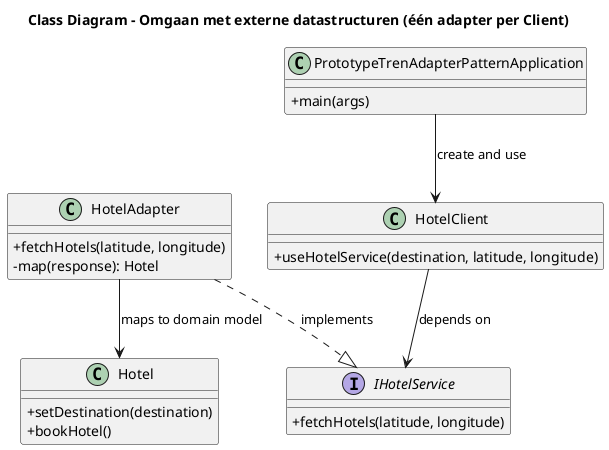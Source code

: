 @startuml
skinparam classAttributeIconSize 0
title Class Diagram – Omgaan met externe datastructuren (één adapter per Client)

class HotelClient {
    +useHotelService(destination, latitude, longitude)
}

class HotelAdapter {
    +fetchHotels(latitude, longitude)
    -map(response): Hotel
}

class Hotel {
    +setDestination(destination)
    +bookHotel()
}

interface IHotelService {
    +fetchHotels(latitude, longitude)
}

class PrototypeTrenAdapterPatternApplication {
    +main(args)
}

' Relaties
PrototypeTrenAdapterPatternApplication --> HotelClient : create and use
HotelClient --> IHotelService : depends on
HotelAdapter ..|> IHotelService : implements
HotelAdapter --> Hotel : maps to domain model
@enduml
